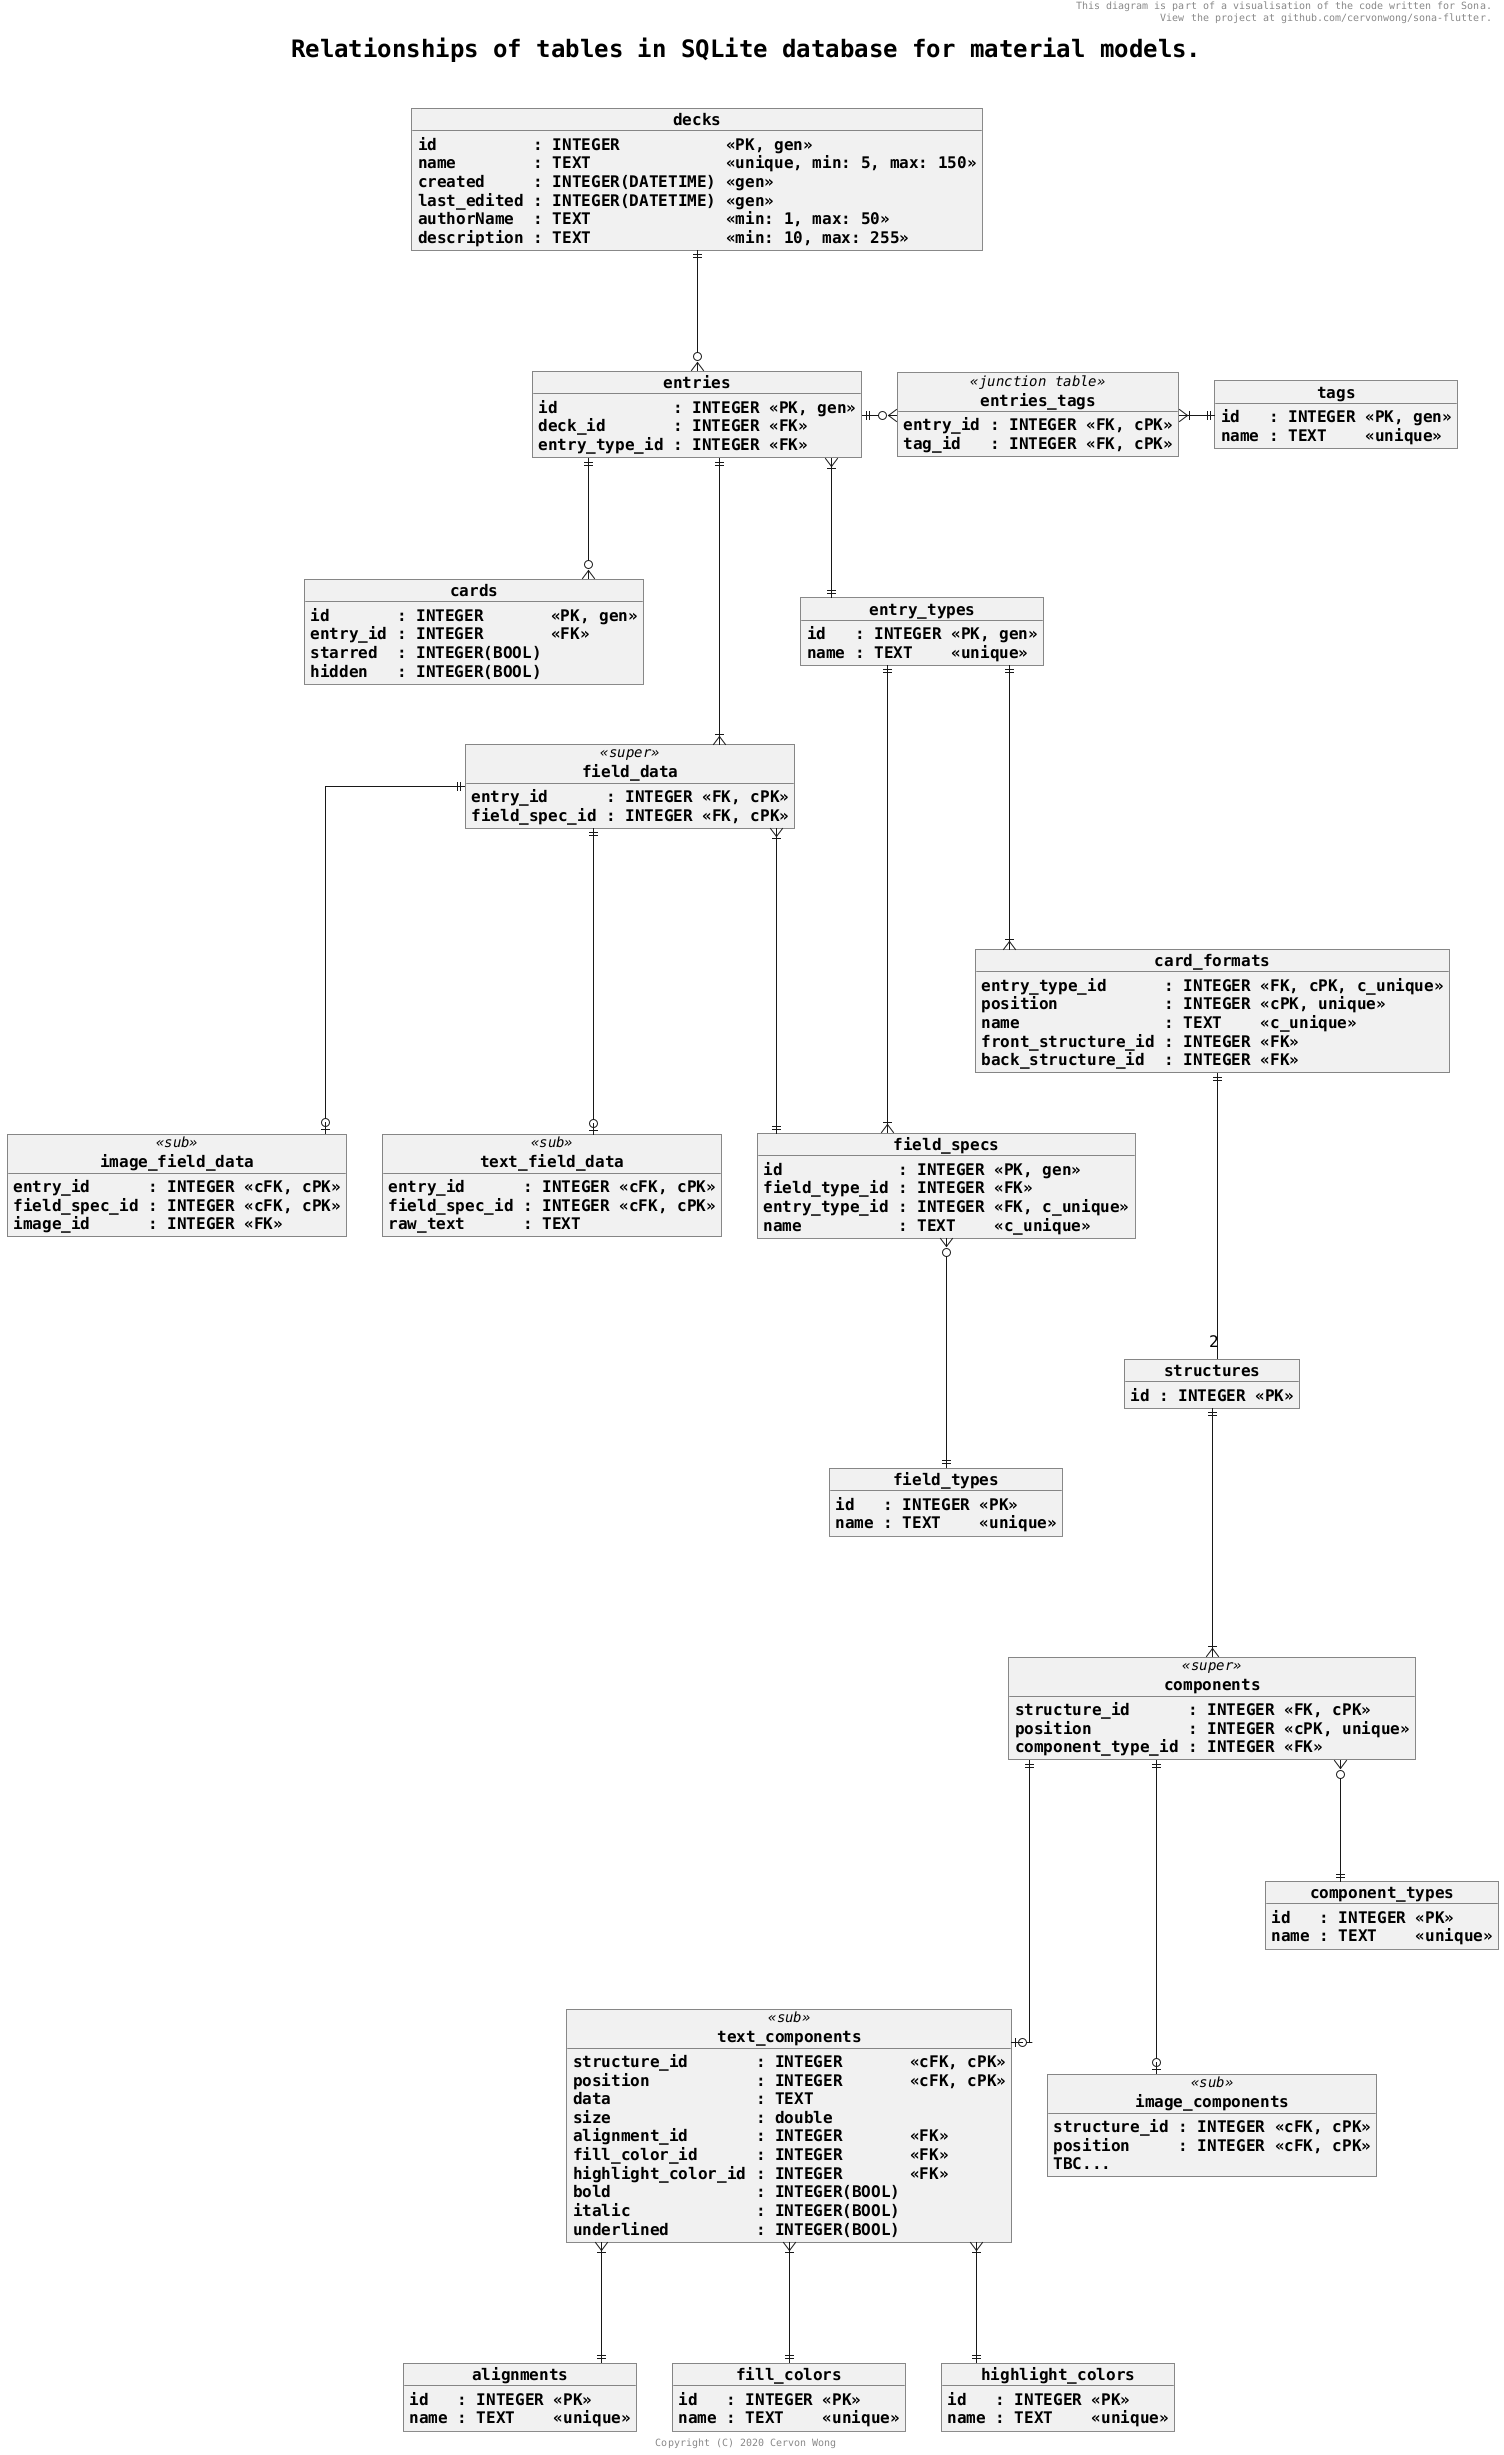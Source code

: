 @startuml

skinparam wrapWidth 1000
skinparam defaultFontName Monospaced
skinparam objectAttributeFontName Monospaced
skinparam objectStereotypeFontName Monospaced
skinparam defaultFontSize 16
skinparam objectFontSize 16
skinparam objectStereotypeFontSize 14
skinparam titleFontSize 24
skinparam titleFontStyle bold
skinparam objectFontStyle bold
skinparam linetype ortho
skinparam shadowing false

header This diagram is part of a visualisation of the code written for Sona.\n View the project at github.com/cervonwong/sona-flutter.
title Relationships of tables in SQLite database for material models.\n
footer Copyright (C) 2020 Cervon Wong

object decks {
	id          : INTEGER           <<PK, gen>>
	name        : TEXT              <<unique, min: 5, max: 150>>
	created     : INTEGER(DATETIME) <<gen>>
	last_edited : INTEGER(DATETIME) <<gen>>
	authorName  : TEXT              <<min: 1, max: 50>>
	description : TEXT              <<min: 10, max: 255>>
}

object entries {
	id            : INTEGER <<PK, gen>>
	deck_id       : INTEGER <<FK>>
	entry_type_id : INTEGER <<FK>>
}

object cards {
	id       : INTEGER       <<PK, gen>>
	entry_id : INTEGER       <<FK>>
	starred  : INTEGER(BOOL)
	hidden   : INTEGER(BOOL)
}

object tags {
	id   : INTEGER <<PK, gen>>
	name : TEXT    <<unique>>
}

object entries_tags <<junction table>> {
	entry_id : INTEGER <<FK, cPK>>
	tag_id   : INTEGER <<FK, cPK>>
}

object field_specs {
	id            : INTEGER <<PK, gen>>
	field_type_id : INTEGER <<FK>>
	entry_type_id : INTEGER <<FK, c_unique>>
	name          : TEXT    <<c_unique>>
}

object field_types {
	id   : INTEGER <<PK>>
	name : TEXT    <<unique>>
}

object field_data <<super>> {
	entry_id      : INTEGER <<FK, cPK>>
    field_spec_id : INTEGER <<FK, cPK>>
    ' Get field_type_id from field_specs table.
}

object text_field_data <<sub>> {
	entry_id      : INTEGER <<cFK, cPK>>
    field_spec_id : INTEGER <<cFK, cPK>>
	raw_text      : TEXT
}

object image_field_data <<sub>> {
	entry_id      : INTEGER <<cFK, cPK>>
    field_spec_id : INTEGER <<cFK, cPK>>
	image_id      : INTEGER <<FK>>
}

object entry_types {
	id   : INTEGER <<PK, gen>>
	name : TEXT    <<unique>>
}

object card_formats {
	entry_type_id      : INTEGER <<FK, cPK, c_unique>>
	position           : INTEGER <<cPK, unique>>
	name               : TEXT    <<c_unique>>
	front_structure_id : INTEGER <<FK>>
	back_structure_id  : INTEGER <<FK>>
}

object structures {
	id : INTEGER <<PK>>
}

object components <<super>> {
	structure_id      : INTEGER <<FK, cPK>>
	position          : INTEGER <<cPK, unique>>
	component_type_id : INTEGER <<FK>>
}

object text_components <<sub>> {
	structure_id       : INTEGER       <<cFK, cPK>>
	position           : INTEGER       <<cFK, cPK>>
	data               : TEXT
	size               : double
	alignment_id       : INTEGER       <<FK>>
	fill_color_id      : INTEGER       <<FK>>
	highlight_color_id : INTEGER       <<FK>>
	bold               : INTEGER(BOOL)
	italic             : INTEGER(BOOL)
	underlined         : INTEGER(BOOL)
}

object alignments {
	id   : INTEGER <<PK>>
	name : TEXT    <<unique>>
}

object fill_colors {
	id   : INTEGER <<PK>>
	name : TEXT    <<unique>>
}

object highlight_colors {
	id   : INTEGER <<PK>>
	name : TEXT    <<unique>>
}

object image_components <<sub>> {
	structure_id : INTEGER <<cFK, cPK>>
    position     : INTEGER <<cFK, cPK>>
    TBC...
}

object component_types {
	id   : INTEGER <<PK>>
	name : TEXT    <<unique>>
}

decks           ||---o{    entries
entries         ||---o{    cards
entries         ||-o{      entries_tags : \t
entries_tags    }|-||      tags : \t
field_specs     }o----||   field_types
field_data      ||----o|   text_field_data
field_data      ||----o|   image_field_data
field_data      }|----||   field_specs
entries         ||----|{   field_data
entries         }|---||    entry_types
entry_types     ||----|{   field_specs
entry_types     ||----|{   card_formats
card_formats    ||---- "2" structures
structures      ||----|{   components
components      }o---||    component_types
components      ||----o|   text_components
components      ||----o|   image_components
text_components }|---||    alignments
text_components }|---||    fill_colors
text_components }|---||    highlight_colors

@enduml
